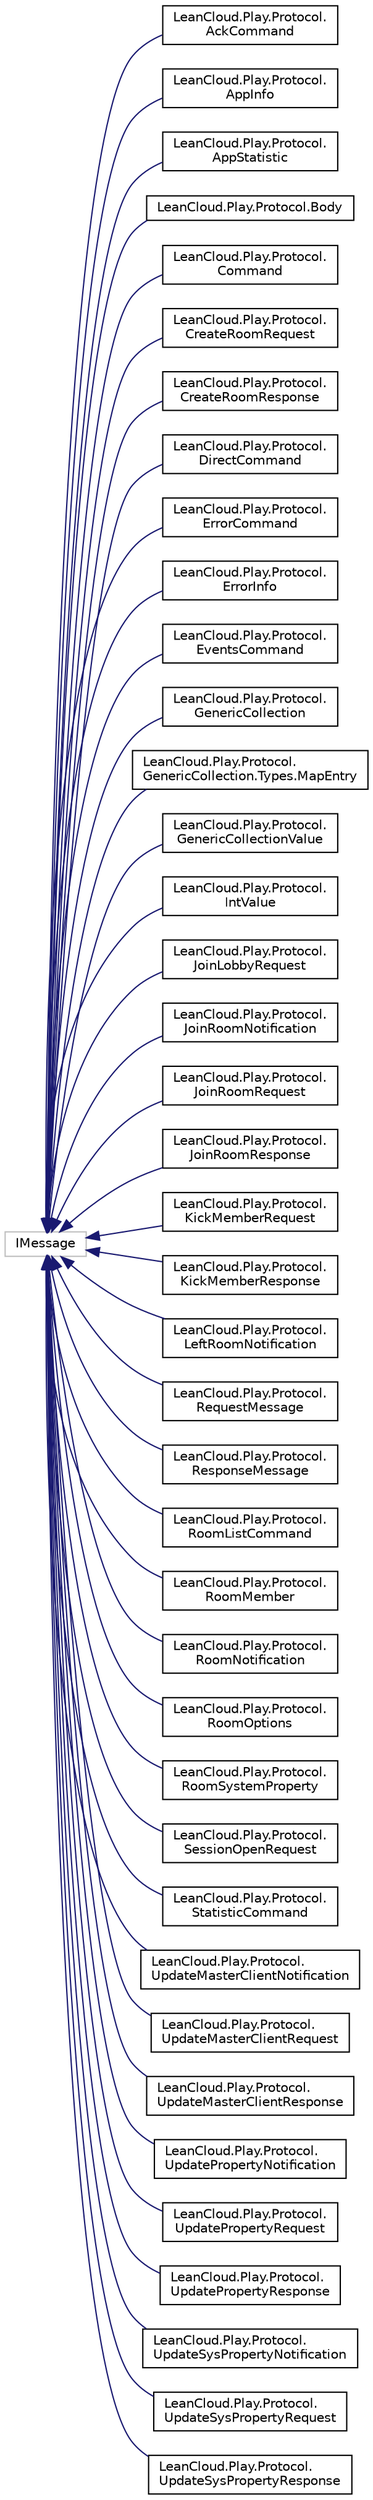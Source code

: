 digraph "Graphical Class Hierarchy"
{
  edge [fontname="Helvetica",fontsize="10",labelfontname="Helvetica",labelfontsize="10"];
  node [fontname="Helvetica",fontsize="10",shape=record];
  rankdir="LR";
  Node1 [label="IMessage",height=0.2,width=0.4,color="grey75", fillcolor="white", style="filled"];
  Node1 -> Node2 [dir="back",color="midnightblue",fontsize="10",style="solid",fontname="Helvetica"];
  Node2 [label="LeanCloud.Play.Protocol.\lAckCommand",height=0.2,width=0.4,color="black", fillcolor="white", style="filled",URL="$classLeanCloud_1_1Play_1_1Protocol_1_1AckCommand.htm"];
  Node1 -> Node3 [dir="back",color="midnightblue",fontsize="10",style="solid",fontname="Helvetica"];
  Node3 [label="LeanCloud.Play.Protocol.\lAppInfo",height=0.2,width=0.4,color="black", fillcolor="white", style="filled",URL="$classLeanCloud_1_1Play_1_1Protocol_1_1AppInfo.htm"];
  Node1 -> Node4 [dir="back",color="midnightblue",fontsize="10",style="solid",fontname="Helvetica"];
  Node4 [label="LeanCloud.Play.Protocol.\lAppStatistic",height=0.2,width=0.4,color="black", fillcolor="white", style="filled",URL="$classLeanCloud_1_1Play_1_1Protocol_1_1AppStatistic.htm"];
  Node1 -> Node5 [dir="back",color="midnightblue",fontsize="10",style="solid",fontname="Helvetica"];
  Node5 [label="LeanCloud.Play.Protocol.Body",height=0.2,width=0.4,color="black", fillcolor="white", style="filled",URL="$classLeanCloud_1_1Play_1_1Protocol_1_1Body.htm"];
  Node1 -> Node6 [dir="back",color="midnightblue",fontsize="10",style="solid",fontname="Helvetica"];
  Node6 [label="LeanCloud.Play.Protocol.\lCommand",height=0.2,width=0.4,color="black", fillcolor="white", style="filled",URL="$classLeanCloud_1_1Play_1_1Protocol_1_1Command.htm"];
  Node1 -> Node7 [dir="back",color="midnightblue",fontsize="10",style="solid",fontname="Helvetica"];
  Node7 [label="LeanCloud.Play.Protocol.\lCreateRoomRequest",height=0.2,width=0.4,color="black", fillcolor="white", style="filled",URL="$classLeanCloud_1_1Play_1_1Protocol_1_1CreateRoomRequest.htm"];
  Node1 -> Node8 [dir="back",color="midnightblue",fontsize="10",style="solid",fontname="Helvetica"];
  Node8 [label="LeanCloud.Play.Protocol.\lCreateRoomResponse",height=0.2,width=0.4,color="black", fillcolor="white", style="filled",URL="$classLeanCloud_1_1Play_1_1Protocol_1_1CreateRoomResponse.htm"];
  Node1 -> Node9 [dir="back",color="midnightblue",fontsize="10",style="solid",fontname="Helvetica"];
  Node9 [label="LeanCloud.Play.Protocol.\lDirectCommand",height=0.2,width=0.4,color="black", fillcolor="white", style="filled",URL="$classLeanCloud_1_1Play_1_1Protocol_1_1DirectCommand.htm"];
  Node1 -> Node10 [dir="back",color="midnightblue",fontsize="10",style="solid",fontname="Helvetica"];
  Node10 [label="LeanCloud.Play.Protocol.\lErrorCommand",height=0.2,width=0.4,color="black", fillcolor="white", style="filled",URL="$classLeanCloud_1_1Play_1_1Protocol_1_1ErrorCommand.htm"];
  Node1 -> Node11 [dir="back",color="midnightblue",fontsize="10",style="solid",fontname="Helvetica"];
  Node11 [label="LeanCloud.Play.Protocol.\lErrorInfo",height=0.2,width=0.4,color="black", fillcolor="white", style="filled",URL="$classLeanCloud_1_1Play_1_1Protocol_1_1ErrorInfo.htm"];
  Node1 -> Node12 [dir="back",color="midnightblue",fontsize="10",style="solid",fontname="Helvetica"];
  Node12 [label="LeanCloud.Play.Protocol.\lEventsCommand",height=0.2,width=0.4,color="black", fillcolor="white", style="filled",URL="$classLeanCloud_1_1Play_1_1Protocol_1_1EventsCommand.htm"];
  Node1 -> Node13 [dir="back",color="midnightblue",fontsize="10",style="solid",fontname="Helvetica"];
  Node13 [label="LeanCloud.Play.Protocol.\lGenericCollection",height=0.2,width=0.4,color="black", fillcolor="white", style="filled",URL="$classLeanCloud_1_1Play_1_1Protocol_1_1GenericCollection.htm"];
  Node1 -> Node14 [dir="back",color="midnightblue",fontsize="10",style="solid",fontname="Helvetica"];
  Node14 [label="LeanCloud.Play.Protocol.\lGenericCollection.Types.MapEntry",height=0.2,width=0.4,color="black", fillcolor="white", style="filled",URL="$classLeanCloud_1_1Play_1_1Protocol_1_1GenericCollection_1_1Types_1_1MapEntry.htm"];
  Node1 -> Node15 [dir="back",color="midnightblue",fontsize="10",style="solid",fontname="Helvetica"];
  Node15 [label="LeanCloud.Play.Protocol.\lGenericCollectionValue",height=0.2,width=0.4,color="black", fillcolor="white", style="filled",URL="$classLeanCloud_1_1Play_1_1Protocol_1_1GenericCollectionValue.htm"];
  Node1 -> Node16 [dir="back",color="midnightblue",fontsize="10",style="solid",fontname="Helvetica"];
  Node16 [label="LeanCloud.Play.Protocol.\lIntValue",height=0.2,width=0.4,color="black", fillcolor="white", style="filled",URL="$classLeanCloud_1_1Play_1_1Protocol_1_1IntValue.htm"];
  Node1 -> Node17 [dir="back",color="midnightblue",fontsize="10",style="solid",fontname="Helvetica"];
  Node17 [label="LeanCloud.Play.Protocol.\lJoinLobbyRequest",height=0.2,width=0.4,color="black", fillcolor="white", style="filled",URL="$classLeanCloud_1_1Play_1_1Protocol_1_1JoinLobbyRequest.htm"];
  Node1 -> Node18 [dir="back",color="midnightblue",fontsize="10",style="solid",fontname="Helvetica"];
  Node18 [label="LeanCloud.Play.Protocol.\lJoinRoomNotification",height=0.2,width=0.4,color="black", fillcolor="white", style="filled",URL="$classLeanCloud_1_1Play_1_1Protocol_1_1JoinRoomNotification.htm"];
  Node1 -> Node19 [dir="back",color="midnightblue",fontsize="10",style="solid",fontname="Helvetica"];
  Node19 [label="LeanCloud.Play.Protocol.\lJoinRoomRequest",height=0.2,width=0.4,color="black", fillcolor="white", style="filled",URL="$classLeanCloud_1_1Play_1_1Protocol_1_1JoinRoomRequest.htm"];
  Node1 -> Node20 [dir="back",color="midnightblue",fontsize="10",style="solid",fontname="Helvetica"];
  Node20 [label="LeanCloud.Play.Protocol.\lJoinRoomResponse",height=0.2,width=0.4,color="black", fillcolor="white", style="filled",URL="$classLeanCloud_1_1Play_1_1Protocol_1_1JoinRoomResponse.htm"];
  Node1 -> Node21 [dir="back",color="midnightblue",fontsize="10",style="solid",fontname="Helvetica"];
  Node21 [label="LeanCloud.Play.Protocol.\lKickMemberRequest",height=0.2,width=0.4,color="black", fillcolor="white", style="filled",URL="$classLeanCloud_1_1Play_1_1Protocol_1_1KickMemberRequest.htm"];
  Node1 -> Node22 [dir="back",color="midnightblue",fontsize="10",style="solid",fontname="Helvetica"];
  Node22 [label="LeanCloud.Play.Protocol.\lKickMemberResponse",height=0.2,width=0.4,color="black", fillcolor="white", style="filled",URL="$classLeanCloud_1_1Play_1_1Protocol_1_1KickMemberResponse.htm"];
  Node1 -> Node23 [dir="back",color="midnightblue",fontsize="10",style="solid",fontname="Helvetica"];
  Node23 [label="LeanCloud.Play.Protocol.\lLeftRoomNotification",height=0.2,width=0.4,color="black", fillcolor="white", style="filled",URL="$classLeanCloud_1_1Play_1_1Protocol_1_1LeftRoomNotification.htm"];
  Node1 -> Node24 [dir="back",color="midnightblue",fontsize="10",style="solid",fontname="Helvetica"];
  Node24 [label="LeanCloud.Play.Protocol.\lRequestMessage",height=0.2,width=0.4,color="black", fillcolor="white", style="filled",URL="$classLeanCloud_1_1Play_1_1Protocol_1_1RequestMessage.htm"];
  Node1 -> Node25 [dir="back",color="midnightblue",fontsize="10",style="solid",fontname="Helvetica"];
  Node25 [label="LeanCloud.Play.Protocol.\lResponseMessage",height=0.2,width=0.4,color="black", fillcolor="white", style="filled",URL="$classLeanCloud_1_1Play_1_1Protocol_1_1ResponseMessage.htm"];
  Node1 -> Node26 [dir="back",color="midnightblue",fontsize="10",style="solid",fontname="Helvetica"];
  Node26 [label="LeanCloud.Play.Protocol.\lRoomListCommand",height=0.2,width=0.4,color="black", fillcolor="white", style="filled",URL="$classLeanCloud_1_1Play_1_1Protocol_1_1RoomListCommand.htm"];
  Node1 -> Node27 [dir="back",color="midnightblue",fontsize="10",style="solid",fontname="Helvetica"];
  Node27 [label="LeanCloud.Play.Protocol.\lRoomMember",height=0.2,width=0.4,color="black", fillcolor="white", style="filled",URL="$classLeanCloud_1_1Play_1_1Protocol_1_1RoomMember.htm"];
  Node1 -> Node28 [dir="back",color="midnightblue",fontsize="10",style="solid",fontname="Helvetica"];
  Node28 [label="LeanCloud.Play.Protocol.\lRoomNotification",height=0.2,width=0.4,color="black", fillcolor="white", style="filled",URL="$classLeanCloud_1_1Play_1_1Protocol_1_1RoomNotification.htm"];
  Node1 -> Node29 [dir="back",color="midnightblue",fontsize="10",style="solid",fontname="Helvetica"];
  Node29 [label="LeanCloud.Play.Protocol.\lRoomOptions",height=0.2,width=0.4,color="black", fillcolor="white", style="filled",URL="$classLeanCloud_1_1Play_1_1Protocol_1_1RoomOptions.htm"];
  Node1 -> Node30 [dir="back",color="midnightblue",fontsize="10",style="solid",fontname="Helvetica"];
  Node30 [label="LeanCloud.Play.Protocol.\lRoomSystemProperty",height=0.2,width=0.4,color="black", fillcolor="white", style="filled",URL="$classLeanCloud_1_1Play_1_1Protocol_1_1RoomSystemProperty.htm"];
  Node1 -> Node31 [dir="back",color="midnightblue",fontsize="10",style="solid",fontname="Helvetica"];
  Node31 [label="LeanCloud.Play.Protocol.\lSessionOpenRequest",height=0.2,width=0.4,color="black", fillcolor="white", style="filled",URL="$classLeanCloud_1_1Play_1_1Protocol_1_1SessionOpenRequest.htm"];
  Node1 -> Node32 [dir="back",color="midnightblue",fontsize="10",style="solid",fontname="Helvetica"];
  Node32 [label="LeanCloud.Play.Protocol.\lStatisticCommand",height=0.2,width=0.4,color="black", fillcolor="white", style="filled",URL="$classLeanCloud_1_1Play_1_1Protocol_1_1StatisticCommand.htm"];
  Node1 -> Node33 [dir="back",color="midnightblue",fontsize="10",style="solid",fontname="Helvetica"];
  Node33 [label="LeanCloud.Play.Protocol.\lUpdateMasterClientNotification",height=0.2,width=0.4,color="black", fillcolor="white", style="filled",URL="$classLeanCloud_1_1Play_1_1Protocol_1_1UpdateMasterClientNotification.htm"];
  Node1 -> Node34 [dir="back",color="midnightblue",fontsize="10",style="solid",fontname="Helvetica"];
  Node34 [label="LeanCloud.Play.Protocol.\lUpdateMasterClientRequest",height=0.2,width=0.4,color="black", fillcolor="white", style="filled",URL="$classLeanCloud_1_1Play_1_1Protocol_1_1UpdateMasterClientRequest.htm"];
  Node1 -> Node35 [dir="back",color="midnightblue",fontsize="10",style="solid",fontname="Helvetica"];
  Node35 [label="LeanCloud.Play.Protocol.\lUpdateMasterClientResponse",height=0.2,width=0.4,color="black", fillcolor="white", style="filled",URL="$classLeanCloud_1_1Play_1_1Protocol_1_1UpdateMasterClientResponse.htm"];
  Node1 -> Node36 [dir="back",color="midnightblue",fontsize="10",style="solid",fontname="Helvetica"];
  Node36 [label="LeanCloud.Play.Protocol.\lUpdatePropertyNotification",height=0.2,width=0.4,color="black", fillcolor="white", style="filled",URL="$classLeanCloud_1_1Play_1_1Protocol_1_1UpdatePropertyNotification.htm"];
  Node1 -> Node37 [dir="back",color="midnightblue",fontsize="10",style="solid",fontname="Helvetica"];
  Node37 [label="LeanCloud.Play.Protocol.\lUpdatePropertyRequest",height=0.2,width=0.4,color="black", fillcolor="white", style="filled",URL="$classLeanCloud_1_1Play_1_1Protocol_1_1UpdatePropertyRequest.htm"];
  Node1 -> Node38 [dir="back",color="midnightblue",fontsize="10",style="solid",fontname="Helvetica"];
  Node38 [label="LeanCloud.Play.Protocol.\lUpdatePropertyResponse",height=0.2,width=0.4,color="black", fillcolor="white", style="filled",URL="$classLeanCloud_1_1Play_1_1Protocol_1_1UpdatePropertyResponse.htm"];
  Node1 -> Node39 [dir="back",color="midnightblue",fontsize="10",style="solid",fontname="Helvetica"];
  Node39 [label="LeanCloud.Play.Protocol.\lUpdateSysPropertyNotification",height=0.2,width=0.4,color="black", fillcolor="white", style="filled",URL="$classLeanCloud_1_1Play_1_1Protocol_1_1UpdateSysPropertyNotification.htm"];
  Node1 -> Node40 [dir="back",color="midnightblue",fontsize="10",style="solid",fontname="Helvetica"];
  Node40 [label="LeanCloud.Play.Protocol.\lUpdateSysPropertyRequest",height=0.2,width=0.4,color="black", fillcolor="white", style="filled",URL="$classLeanCloud_1_1Play_1_1Protocol_1_1UpdateSysPropertyRequest.htm"];
  Node1 -> Node41 [dir="back",color="midnightblue",fontsize="10",style="solid",fontname="Helvetica"];
  Node41 [label="LeanCloud.Play.Protocol.\lUpdateSysPropertyResponse",height=0.2,width=0.4,color="black", fillcolor="white", style="filled",URL="$classLeanCloud_1_1Play_1_1Protocol_1_1UpdateSysPropertyResponse.htm"];
}
